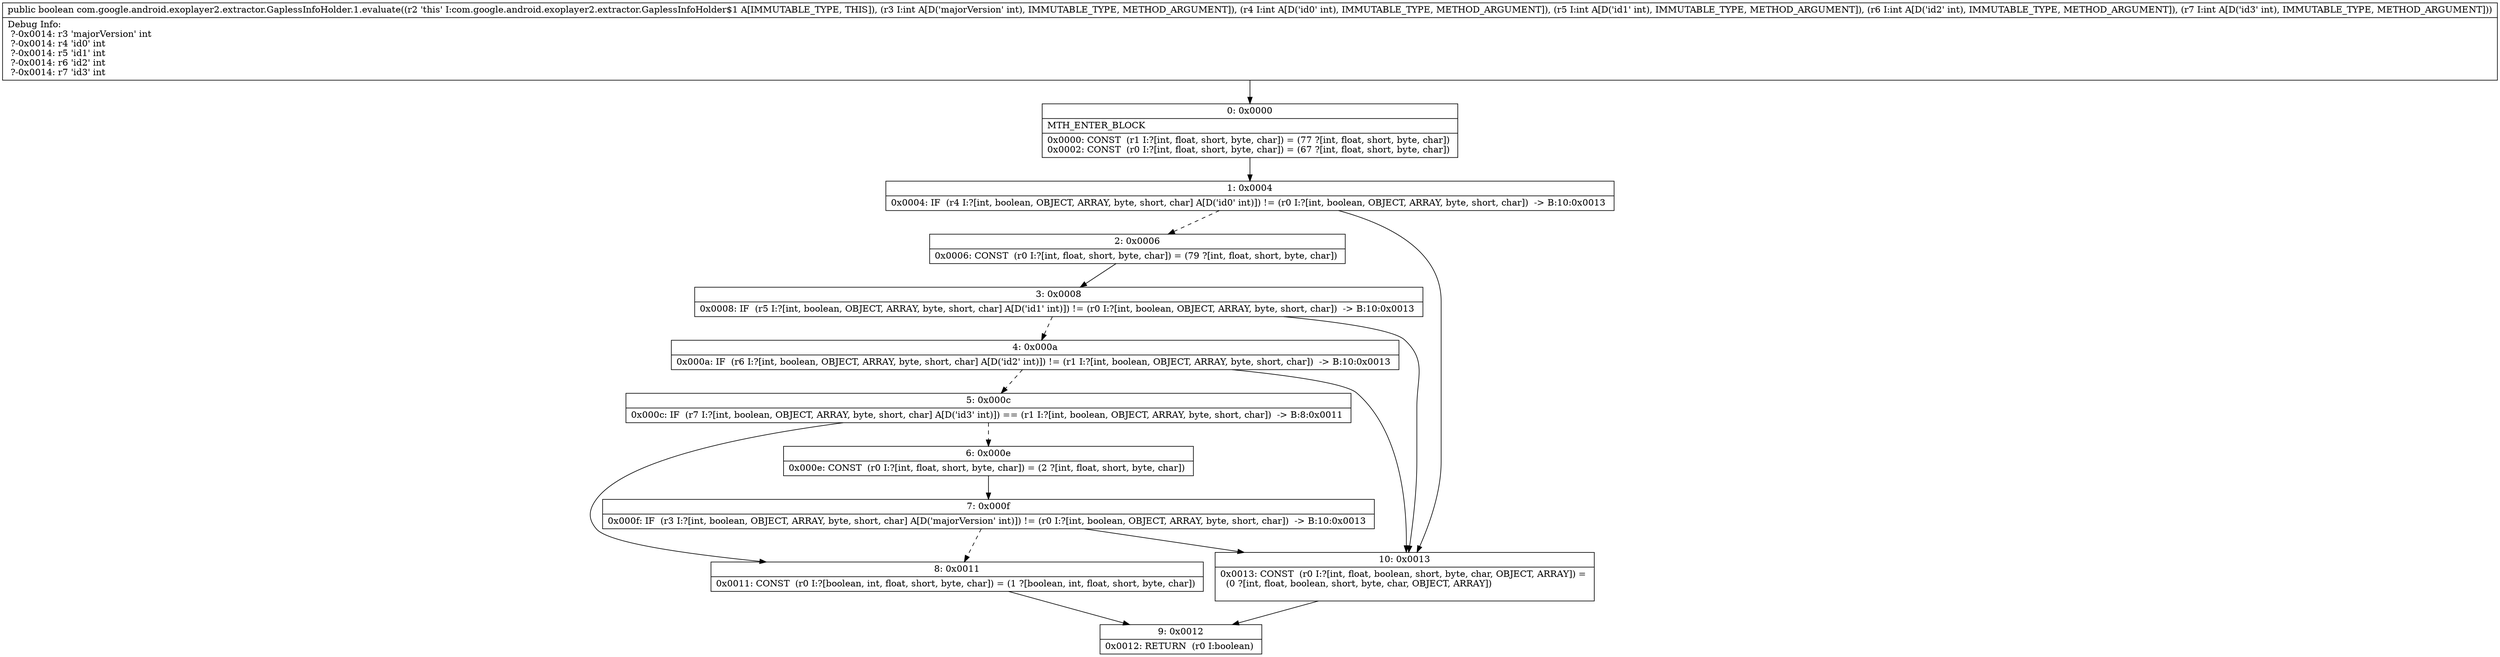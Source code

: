 digraph "CFG forcom.google.android.exoplayer2.extractor.GaplessInfoHolder.1.evaluate(IIIII)Z" {
Node_0 [shape=record,label="{0\:\ 0x0000|MTH_ENTER_BLOCK\l|0x0000: CONST  (r1 I:?[int, float, short, byte, char]) = (77 ?[int, float, short, byte, char]) \l0x0002: CONST  (r0 I:?[int, float, short, byte, char]) = (67 ?[int, float, short, byte, char]) \l}"];
Node_1 [shape=record,label="{1\:\ 0x0004|0x0004: IF  (r4 I:?[int, boolean, OBJECT, ARRAY, byte, short, char] A[D('id0' int)]) != (r0 I:?[int, boolean, OBJECT, ARRAY, byte, short, char])  \-\> B:10:0x0013 \l}"];
Node_2 [shape=record,label="{2\:\ 0x0006|0x0006: CONST  (r0 I:?[int, float, short, byte, char]) = (79 ?[int, float, short, byte, char]) \l}"];
Node_3 [shape=record,label="{3\:\ 0x0008|0x0008: IF  (r5 I:?[int, boolean, OBJECT, ARRAY, byte, short, char] A[D('id1' int)]) != (r0 I:?[int, boolean, OBJECT, ARRAY, byte, short, char])  \-\> B:10:0x0013 \l}"];
Node_4 [shape=record,label="{4\:\ 0x000a|0x000a: IF  (r6 I:?[int, boolean, OBJECT, ARRAY, byte, short, char] A[D('id2' int)]) != (r1 I:?[int, boolean, OBJECT, ARRAY, byte, short, char])  \-\> B:10:0x0013 \l}"];
Node_5 [shape=record,label="{5\:\ 0x000c|0x000c: IF  (r7 I:?[int, boolean, OBJECT, ARRAY, byte, short, char] A[D('id3' int)]) == (r1 I:?[int, boolean, OBJECT, ARRAY, byte, short, char])  \-\> B:8:0x0011 \l}"];
Node_6 [shape=record,label="{6\:\ 0x000e|0x000e: CONST  (r0 I:?[int, float, short, byte, char]) = (2 ?[int, float, short, byte, char]) \l}"];
Node_7 [shape=record,label="{7\:\ 0x000f|0x000f: IF  (r3 I:?[int, boolean, OBJECT, ARRAY, byte, short, char] A[D('majorVersion' int)]) != (r0 I:?[int, boolean, OBJECT, ARRAY, byte, short, char])  \-\> B:10:0x0013 \l}"];
Node_8 [shape=record,label="{8\:\ 0x0011|0x0011: CONST  (r0 I:?[boolean, int, float, short, byte, char]) = (1 ?[boolean, int, float, short, byte, char]) \l}"];
Node_9 [shape=record,label="{9\:\ 0x0012|0x0012: RETURN  (r0 I:boolean) \l}"];
Node_10 [shape=record,label="{10\:\ 0x0013|0x0013: CONST  (r0 I:?[int, float, boolean, short, byte, char, OBJECT, ARRAY]) = \l  (0 ?[int, float, boolean, short, byte, char, OBJECT, ARRAY])\l \l}"];
MethodNode[shape=record,label="{public boolean com.google.android.exoplayer2.extractor.GaplessInfoHolder.1.evaluate((r2 'this' I:com.google.android.exoplayer2.extractor.GaplessInfoHolder$1 A[IMMUTABLE_TYPE, THIS]), (r3 I:int A[D('majorVersion' int), IMMUTABLE_TYPE, METHOD_ARGUMENT]), (r4 I:int A[D('id0' int), IMMUTABLE_TYPE, METHOD_ARGUMENT]), (r5 I:int A[D('id1' int), IMMUTABLE_TYPE, METHOD_ARGUMENT]), (r6 I:int A[D('id2' int), IMMUTABLE_TYPE, METHOD_ARGUMENT]), (r7 I:int A[D('id3' int), IMMUTABLE_TYPE, METHOD_ARGUMENT]))  | Debug Info:\l  ?\-0x0014: r3 'majorVersion' int\l  ?\-0x0014: r4 'id0' int\l  ?\-0x0014: r5 'id1' int\l  ?\-0x0014: r6 'id2' int\l  ?\-0x0014: r7 'id3' int\l}"];
MethodNode -> Node_0;
Node_0 -> Node_1;
Node_1 -> Node_2[style=dashed];
Node_1 -> Node_10;
Node_2 -> Node_3;
Node_3 -> Node_4[style=dashed];
Node_3 -> Node_10;
Node_4 -> Node_5[style=dashed];
Node_4 -> Node_10;
Node_5 -> Node_6[style=dashed];
Node_5 -> Node_8;
Node_6 -> Node_7;
Node_7 -> Node_8[style=dashed];
Node_7 -> Node_10;
Node_8 -> Node_9;
Node_10 -> Node_9;
}

